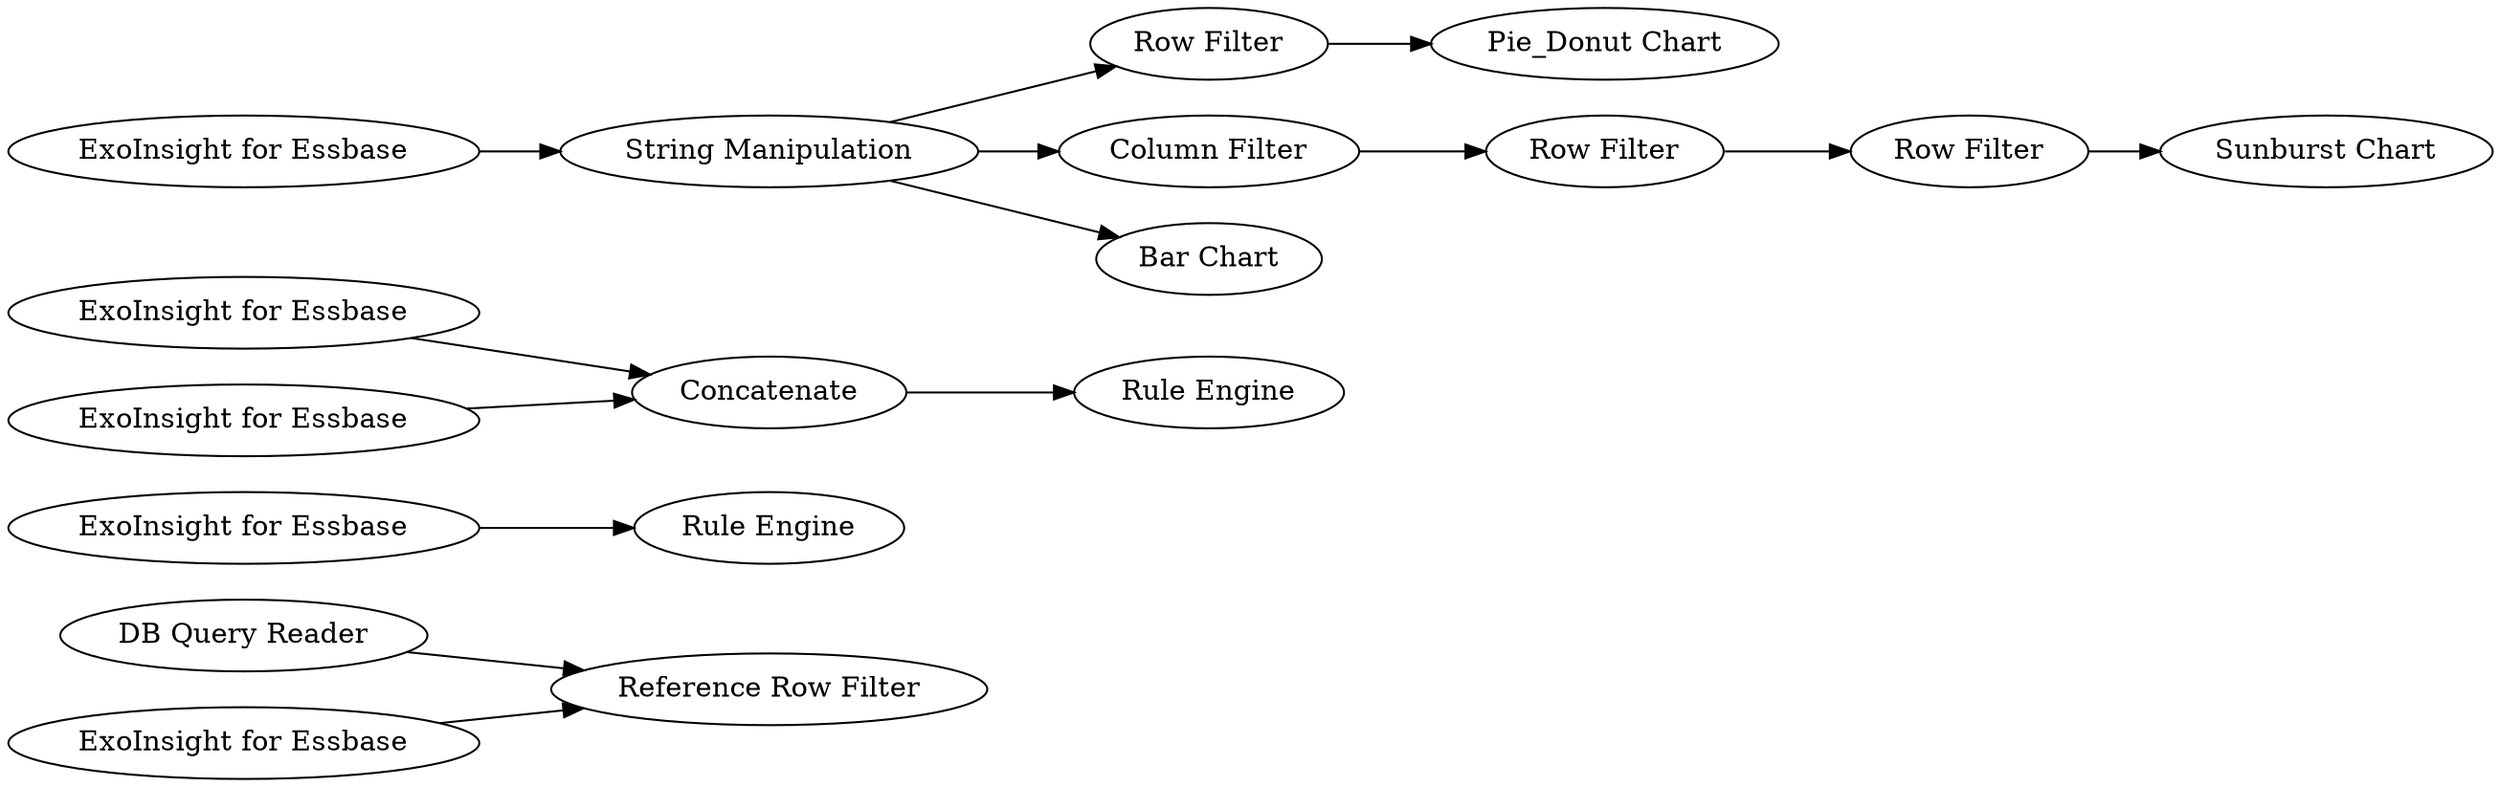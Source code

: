 digraph {
	4 [label="DB Query Reader"]
	5 [label="ExoInsight for Essbase"]
	6 [label="Reference Row Filter"]
	7 [label="Rule Engine"]
	8 [label="ExoInsight for Essbase"]
	9 [label="ExoInsight for Essbase"]
	10 [label=Concatenate]
	11 [label="Rule Engine"]
	12 [label="ExoInsight for Essbase"]
	13 [label="Row Filter"]
	14 [label="Column Filter"]
	15 [label="ExoInsight for Essbase"]
	16 [label="Pie_Donut Chart"]
	17 [label="Bar Chart"]
	18 [label="Row Filter"]
	19 [label="Row Filter"]
	20 [label="String Manipulation"]
	21 [label="Sunburst Chart"]
	4 -> 6
	5 -> 6
	8 -> 10
	9 -> 10
	10 -> 11
	12 -> 7
	13 -> 16
	14 -> 19
	15 -> 20
	18 -> 21
	19 -> 18
	20 -> 17
	20 -> 13
	20 -> 14
	rankdir=LR
}
